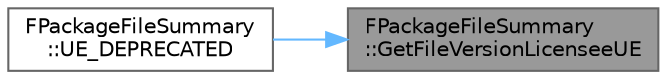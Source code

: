 digraph "FPackageFileSummary::GetFileVersionLicenseeUE"
{
 // INTERACTIVE_SVG=YES
 // LATEX_PDF_SIZE
  bgcolor="transparent";
  edge [fontname=Helvetica,fontsize=10,labelfontname=Helvetica,labelfontsize=10];
  node [fontname=Helvetica,fontsize=10,shape=box,height=0.2,width=0.4];
  rankdir="RL";
  Node1 [id="Node000001",label="FPackageFileSummary\l::GetFileVersionLicenseeUE",height=0.2,width=0.4,color="gray40", fillcolor="grey60", style="filled", fontcolor="black",tooltip=" "];
  Node1 -> Node2 [id="edge1_Node000001_Node000002",dir="back",color="steelblue1",style="solid",tooltip=" "];
  Node2 [id="Node000002",label="FPackageFileSummary\l::UE_DEPRECATED",height=0.2,width=0.4,color="grey40", fillcolor="white", style="filled",URL="$d7/db2/structFPackageFileSummary.html#a8afc2de10afb11eb1813246742f26ce6",tooltip=" "];
}
